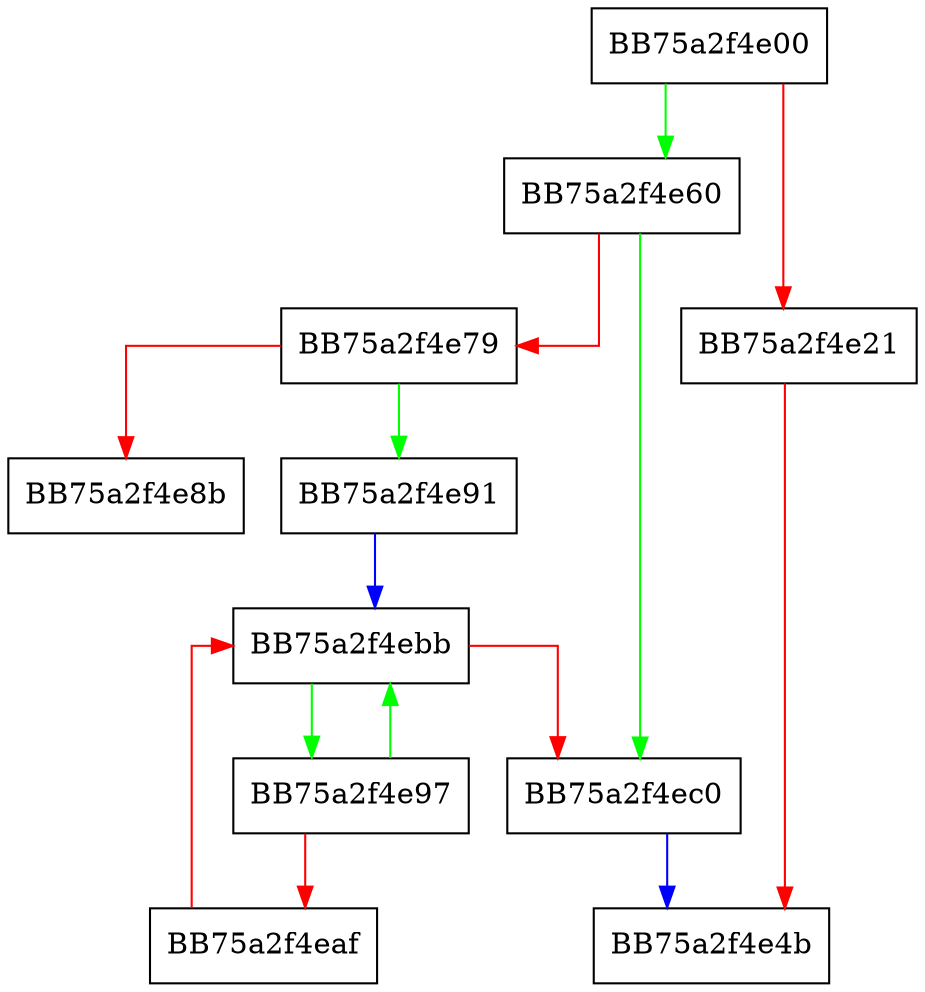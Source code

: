 digraph _Locimp_ctor {
  node [shape="box"];
  graph [splines=ortho];
  BB75a2f4e00 -> BB75a2f4e60 [color="green"];
  BB75a2f4e00 -> BB75a2f4e21 [color="red"];
  BB75a2f4e21 -> BB75a2f4e4b [color="red"];
  BB75a2f4e60 -> BB75a2f4ec0 [color="green"];
  BB75a2f4e60 -> BB75a2f4e79 [color="red"];
  BB75a2f4e79 -> BB75a2f4e91 [color="green"];
  BB75a2f4e79 -> BB75a2f4e8b [color="red"];
  BB75a2f4e91 -> BB75a2f4ebb [color="blue"];
  BB75a2f4e97 -> BB75a2f4ebb [color="green"];
  BB75a2f4e97 -> BB75a2f4eaf [color="red"];
  BB75a2f4eaf -> BB75a2f4ebb [color="red"];
  BB75a2f4ebb -> BB75a2f4e97 [color="green"];
  BB75a2f4ebb -> BB75a2f4ec0 [color="red"];
  BB75a2f4ec0 -> BB75a2f4e4b [color="blue"];
}